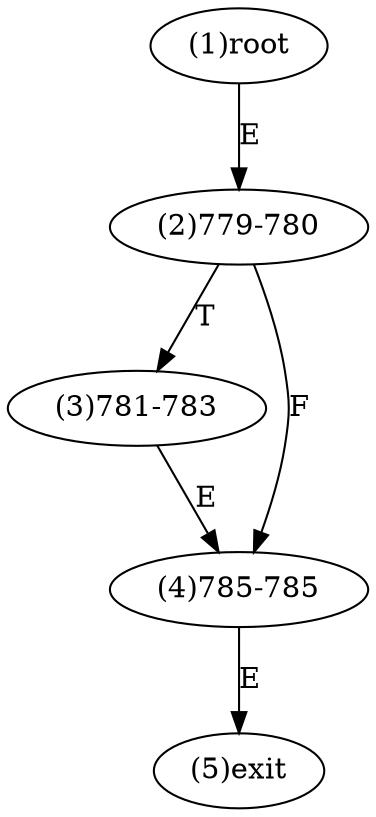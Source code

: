 digraph "" { 
1[ label="(1)root"];
2[ label="(2)779-780"];
3[ label="(3)781-783"];
4[ label="(4)785-785"];
5[ label="(5)exit"];
1->2[ label="E"];
2->4[ label="F"];
2->3[ label="T"];
3->4[ label="E"];
4->5[ label="E"];
}